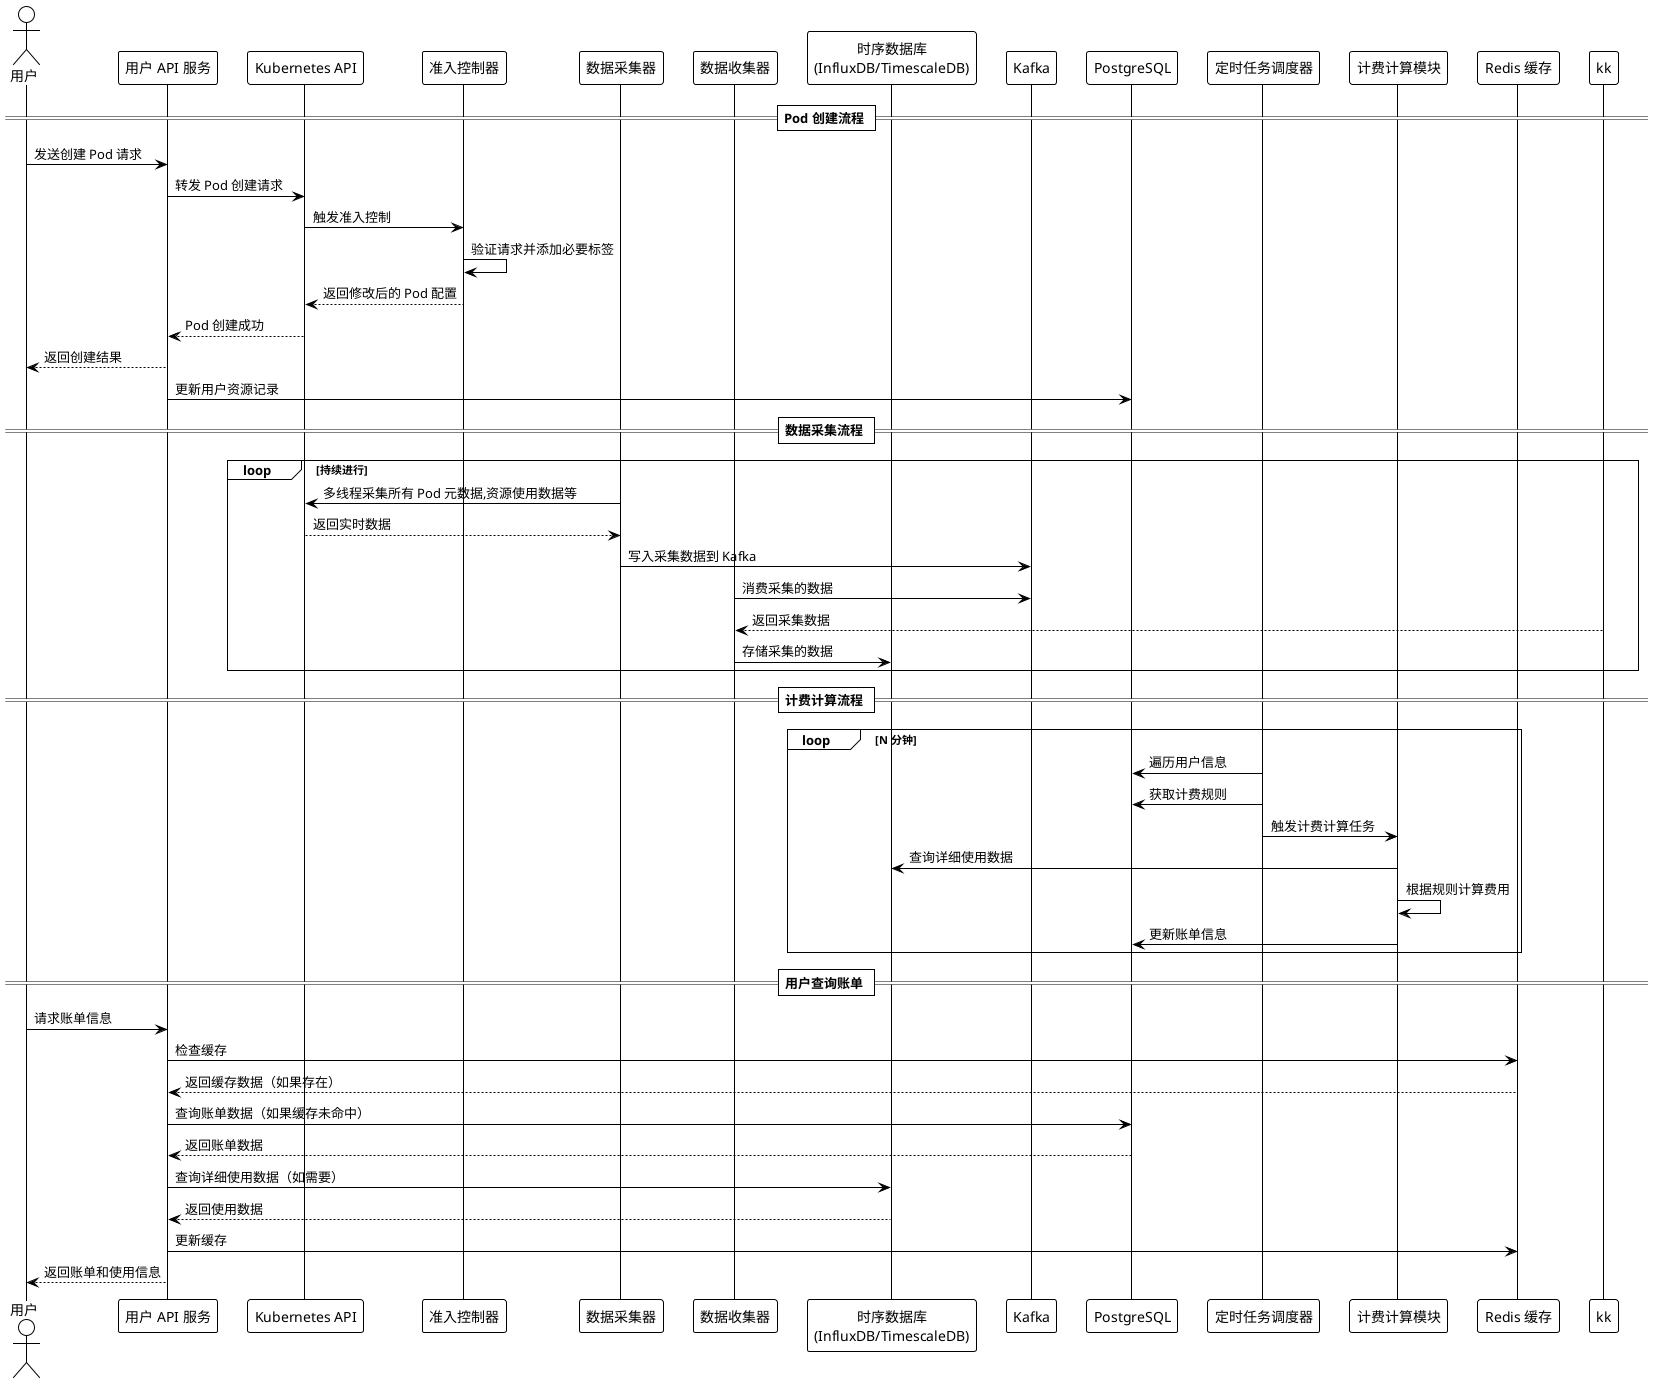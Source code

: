 @startuml data-flow
!theme plain
skinparam responseMessageBelowArrow true

actor "用户" as User
participant "用户 API 服务" as API
participant "Kubernetes API" as K8sAPI
participant "准入控制器" as AC
participant "数据采集器" as DC
participant "数据收集器" as DP
participant "时序数据库\n(InfluxDB/TimescaleDB)" as UBS
participant Kafka as KK
participant PostgreSQL as PG
participant "定时任务调度器" as SCH
participant "计费计算模块" as BC
participant "Redis 缓存" as RC

== Pod 创建流程 ==
User -> API: 发送创建 Pod 请求
API -> K8sAPI: 转发 Pod 创建请求
K8sAPI -> AC: 触发准入控制
AC -> AC: 验证请求并添加必要标签
AC --> K8sAPI: 返回修改后的 Pod 配置
K8sAPI --> API: Pod 创建成功
API --> User: 返回创建结果
API -> PG: 更新用户资源记录

== 数据采集流程 ==
loop 持续进行
    DC -> K8sAPI: 多线程采集所有 Pod 元数据,资源使用数据等
    K8sAPI --> DC: 返回实时数据
    DC -> KK: 写入采集数据到 Kafka
    DP -> KK: 消费采集的数据
    kk --> DP: 返回采集数据
    DP -> UBS: 存储采集的数据
end


== 计费计算流程 ==
loop N 分钟
    SCH -> PG: 遍历用户信息
    SCH -> PG: 获取计费规则
    SCH -> BC: 触发计费计算任务
    BC -> UBS: 查询详细使用数据
    BC -> BC: 根据规则计算费用
    BC -> PG: 更新账单信息
end

== 用户查询账单 ==
User -> API: 请求账单信息
API -> RC: 检查缓存
RC --> API: 返回缓存数据（如果存在）
API -> PG: 查询账单数据（如果缓存未命中）
PG --> API: 返回账单数据
API -> UBS: 查询详细使用数据（如需要）
UBS --> API: 返回使用数据
API -> RC: 更新缓存
API --> User: 返回账单和使用信息

@enduml
